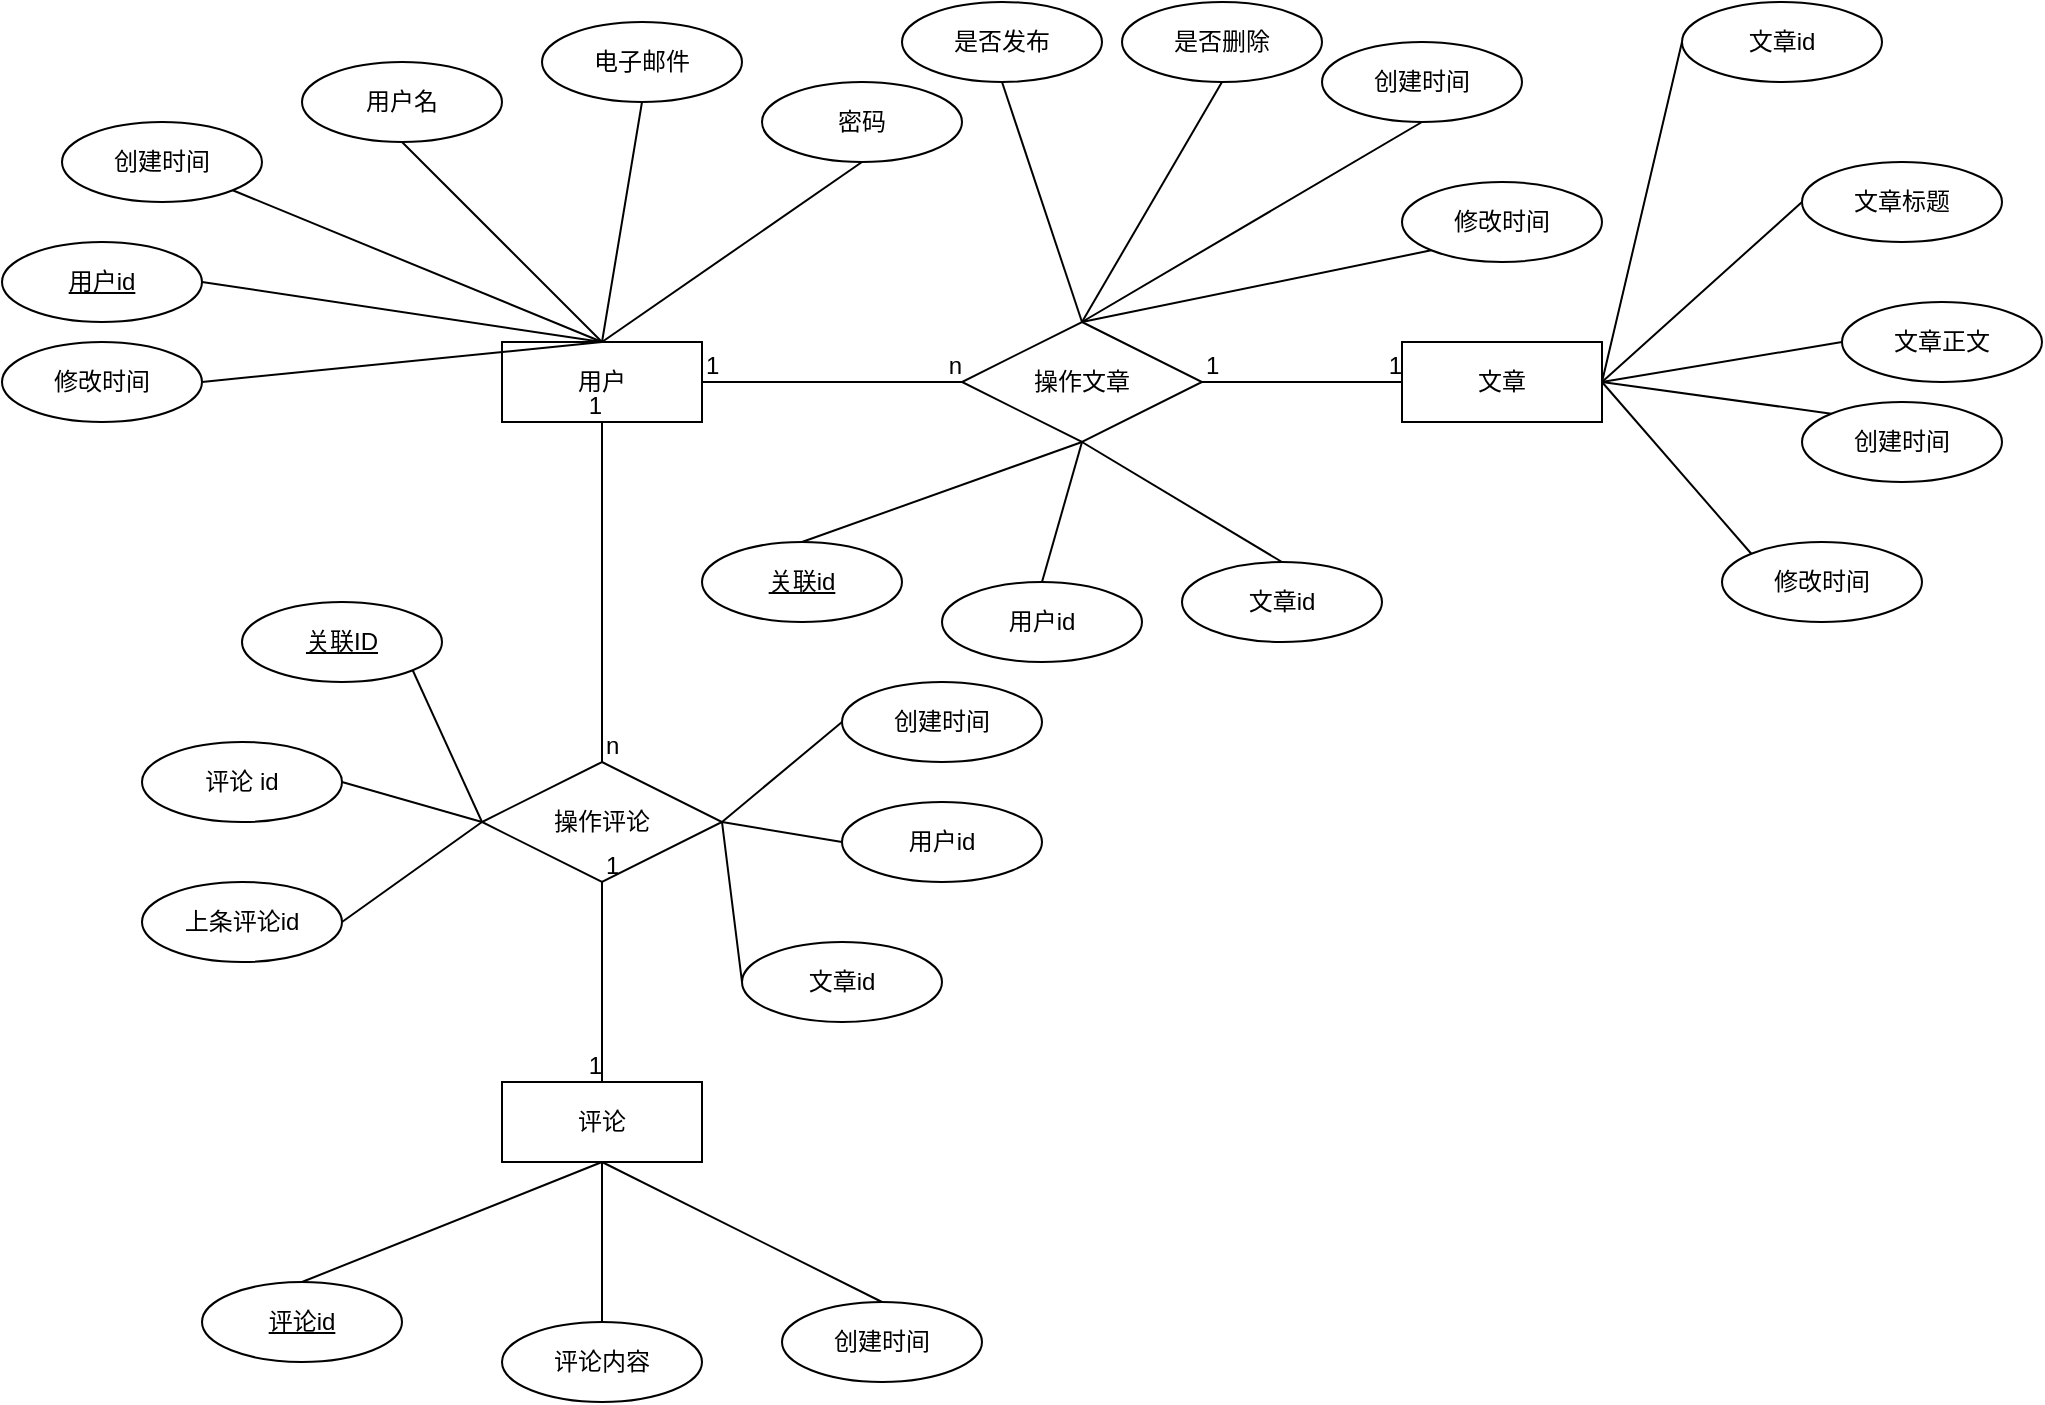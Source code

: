 <mxfile version="13.10.9" type="github">
  <diagram id="R2lEEEUBdFMjLlhIrx00" name="Page-1">
    <mxGraphModel dx="1186" dy="698" grid="1" gridSize="10" guides="1" tooltips="1" connect="1" arrows="1" fold="1" page="1" pageScale="1" pageWidth="3300" pageHeight="4681" math="0" shadow="0" extFonts="Permanent Marker^https://fonts.googleapis.com/css?family=Permanent+Marker">
      <root>
        <mxCell id="0" />
        <mxCell id="1" parent="0" />
        <mxCell id="RQSsfbUJg3KDopez4fO7-1" value="操作文章" style="shape=rhombus;perimeter=rhombusPerimeter;whiteSpace=wrap;html=1;align=center;" vertex="1" parent="1">
          <mxGeometry x="520" y="310" width="120" height="60" as="geometry" />
        </mxCell>
        <mxCell id="RQSsfbUJg3KDopez4fO7-2" value="用户名" style="ellipse;whiteSpace=wrap;html=1;align=center;" vertex="1" parent="1">
          <mxGeometry x="190" y="180" width="100" height="40" as="geometry" />
        </mxCell>
        <mxCell id="RQSsfbUJg3KDopez4fO7-3" value="用户" style="whiteSpace=wrap;html=1;align=center;" vertex="1" parent="1">
          <mxGeometry x="290" y="320" width="100" height="40" as="geometry" />
        </mxCell>
        <mxCell id="RQSsfbUJg3KDopez4fO7-4" value="评论" style="whiteSpace=wrap;html=1;align=center;" vertex="1" parent="1">
          <mxGeometry x="290" y="690" width="100" height="40" as="geometry" />
        </mxCell>
        <mxCell id="RQSsfbUJg3KDopez4fO7-5" value="文章" style="whiteSpace=wrap;html=1;align=center;" vertex="1" parent="1">
          <mxGeometry x="740" y="320" width="100" height="40" as="geometry" />
        </mxCell>
        <mxCell id="RQSsfbUJg3KDopez4fO7-6" value="" style="endArrow=none;html=1;rounded=0;exitX=1;exitY=0.5;exitDx=0;exitDy=0;entryX=0;entryY=0.5;entryDx=0;entryDy=0;" edge="1" parent="1" source="RQSsfbUJg3KDopez4fO7-3" target="RQSsfbUJg3KDopez4fO7-1">
          <mxGeometry relative="1" as="geometry">
            <mxPoint x="410" y="390" as="sourcePoint" />
            <mxPoint x="570" y="390" as="targetPoint" />
          </mxGeometry>
        </mxCell>
        <mxCell id="RQSsfbUJg3KDopez4fO7-7" value="1" style="resizable=0;html=1;align=left;verticalAlign=bottom;" connectable="0" vertex="1" parent="RQSsfbUJg3KDopez4fO7-6">
          <mxGeometry x="-1" relative="1" as="geometry" />
        </mxCell>
        <mxCell id="RQSsfbUJg3KDopez4fO7-8" value="n" style="resizable=0;html=1;align=right;verticalAlign=bottom;" connectable="0" vertex="1" parent="RQSsfbUJg3KDopez4fO7-6">
          <mxGeometry x="1" relative="1" as="geometry" />
        </mxCell>
        <mxCell id="RQSsfbUJg3KDopez4fO7-9" value="" style="endArrow=none;html=1;rounded=0;exitX=1;exitY=0.5;exitDx=0;exitDy=0;entryX=0;entryY=0.5;entryDx=0;entryDy=0;" edge="1" parent="1" source="RQSsfbUJg3KDopez4fO7-1" target="RQSsfbUJg3KDopez4fO7-5">
          <mxGeometry relative="1" as="geometry">
            <mxPoint x="580" y="410" as="sourcePoint" />
            <mxPoint x="740" y="410" as="targetPoint" />
          </mxGeometry>
        </mxCell>
        <mxCell id="RQSsfbUJg3KDopez4fO7-10" value="1" style="resizable=0;html=1;align=left;verticalAlign=bottom;" connectable="0" vertex="1" parent="RQSsfbUJg3KDopez4fO7-9">
          <mxGeometry x="-1" relative="1" as="geometry" />
        </mxCell>
        <mxCell id="RQSsfbUJg3KDopez4fO7-11" value="1" style="resizable=0;html=1;align=right;verticalAlign=bottom;" connectable="0" vertex="1" parent="RQSsfbUJg3KDopez4fO7-9">
          <mxGeometry x="1" relative="1" as="geometry" />
        </mxCell>
        <mxCell id="RQSsfbUJg3KDopez4fO7-12" value="电子邮件" style="ellipse;whiteSpace=wrap;html=1;align=center;" vertex="1" parent="1">
          <mxGeometry x="310" y="160" width="100" height="40" as="geometry" />
        </mxCell>
        <mxCell id="RQSsfbUJg3KDopez4fO7-13" value="密码" style="ellipse;whiteSpace=wrap;html=1;align=center;" vertex="1" parent="1">
          <mxGeometry x="420" y="190" width="100" height="40" as="geometry" />
        </mxCell>
        <mxCell id="RQSsfbUJg3KDopez4fO7-14" value="" style="endArrow=none;html=1;rounded=0;exitX=0.5;exitY=1;exitDx=0;exitDy=0;entryX=0.5;entryY=0;entryDx=0;entryDy=0;" edge="1" parent="1" source="RQSsfbUJg3KDopez4fO7-2" target="RQSsfbUJg3KDopez4fO7-3">
          <mxGeometry relative="1" as="geometry">
            <mxPoint x="340" y="320" as="sourcePoint" />
            <mxPoint x="320" y="310" as="targetPoint" />
          </mxGeometry>
        </mxCell>
        <mxCell id="RQSsfbUJg3KDopez4fO7-15" value="" style="endArrow=none;html=1;rounded=0;entryX=0.5;entryY=1;entryDx=0;entryDy=0;" edge="1" parent="1" target="RQSsfbUJg3KDopez4fO7-12">
          <mxGeometry relative="1" as="geometry">
            <mxPoint x="340" y="320" as="sourcePoint" />
            <mxPoint x="500" y="320" as="targetPoint" />
          </mxGeometry>
        </mxCell>
        <mxCell id="RQSsfbUJg3KDopez4fO7-16" value="" style="endArrow=none;html=1;rounded=0;entryX=0.5;entryY=1;entryDx=0;entryDy=0;" edge="1" parent="1" target="RQSsfbUJg3KDopez4fO7-13">
          <mxGeometry relative="1" as="geometry">
            <mxPoint x="340" y="320" as="sourcePoint" />
            <mxPoint x="500" y="210" as="targetPoint" />
          </mxGeometry>
        </mxCell>
        <mxCell id="RQSsfbUJg3KDopez4fO7-18" value="操作评论" style="shape=rhombus;perimeter=rhombusPerimeter;whiteSpace=wrap;html=1;align=center;" vertex="1" parent="1">
          <mxGeometry x="280" y="530" width="120" height="60" as="geometry" />
        </mxCell>
        <mxCell id="RQSsfbUJg3KDopez4fO7-19" value="" style="endArrow=none;html=1;rounded=0;exitX=0.5;exitY=0;exitDx=0;exitDy=0;entryX=0.5;entryY=1;entryDx=0;entryDy=0;" edge="1" parent="1" source="RQSsfbUJg3KDopez4fO7-18" target="RQSsfbUJg3KDopez4fO7-3">
          <mxGeometry relative="1" as="geometry">
            <mxPoint x="340" y="320" as="sourcePoint" />
            <mxPoint x="500" y="320" as="targetPoint" />
          </mxGeometry>
        </mxCell>
        <mxCell id="RQSsfbUJg3KDopez4fO7-20" value="n" style="resizable=0;html=1;align=left;verticalAlign=bottom;" connectable="0" vertex="1" parent="RQSsfbUJg3KDopez4fO7-19">
          <mxGeometry x="-1" relative="1" as="geometry" />
        </mxCell>
        <mxCell id="RQSsfbUJg3KDopez4fO7-21" value="1" style="resizable=0;html=1;align=right;verticalAlign=bottom;" connectable="0" vertex="1" parent="RQSsfbUJg3KDopez4fO7-19">
          <mxGeometry x="1" relative="1" as="geometry" />
        </mxCell>
        <mxCell id="RQSsfbUJg3KDopez4fO7-22" value="" style="endArrow=none;html=1;rounded=0;exitX=0.5;exitY=1;exitDx=0;exitDy=0;entryX=0.5;entryY=0;entryDx=0;entryDy=0;" edge="1" parent="1" source="RQSsfbUJg3KDopez4fO7-18" target="RQSsfbUJg3KDopez4fO7-4">
          <mxGeometry relative="1" as="geometry">
            <mxPoint x="340" y="320" as="sourcePoint" />
            <mxPoint x="500" y="320" as="targetPoint" />
          </mxGeometry>
        </mxCell>
        <mxCell id="RQSsfbUJg3KDopez4fO7-23" value="1" style="resizable=0;html=1;align=left;verticalAlign=bottom;" connectable="0" vertex="1" parent="RQSsfbUJg3KDopez4fO7-22">
          <mxGeometry x="-1" relative="1" as="geometry" />
        </mxCell>
        <mxCell id="RQSsfbUJg3KDopez4fO7-24" value="1" style="resizable=0;html=1;align=right;verticalAlign=bottom;" connectable="0" vertex="1" parent="RQSsfbUJg3KDopez4fO7-22">
          <mxGeometry x="1" relative="1" as="geometry" />
        </mxCell>
        <mxCell id="RQSsfbUJg3KDopez4fO7-25" value="创建时间" style="ellipse;whiteSpace=wrap;html=1;align=center;" vertex="1" parent="1">
          <mxGeometry x="70" y="210" width="100" height="40" as="geometry" />
        </mxCell>
        <mxCell id="RQSsfbUJg3KDopez4fO7-26" value="用户id" style="ellipse;whiteSpace=wrap;html=1;align=center;fontStyle=4" vertex="1" parent="1">
          <mxGeometry x="40" y="270" width="100" height="40" as="geometry" />
        </mxCell>
        <mxCell id="RQSsfbUJg3KDopez4fO7-27" value="" style="endArrow=none;html=1;rounded=0;entryX=1;entryY=0.5;entryDx=0;entryDy=0;" edge="1" parent="1" target="RQSsfbUJg3KDopez4fO7-26">
          <mxGeometry relative="1" as="geometry">
            <mxPoint x="340" y="320" as="sourcePoint" />
            <mxPoint x="500" y="320" as="targetPoint" />
          </mxGeometry>
        </mxCell>
        <mxCell id="RQSsfbUJg3KDopez4fO7-28" value="" style="endArrow=none;html=1;rounded=0;entryX=1;entryY=1;entryDx=0;entryDy=0;" edge="1" parent="1" target="RQSsfbUJg3KDopez4fO7-25">
          <mxGeometry relative="1" as="geometry">
            <mxPoint x="340" y="320" as="sourcePoint" />
            <mxPoint x="500" y="320" as="targetPoint" />
          </mxGeometry>
        </mxCell>
        <mxCell id="RQSsfbUJg3KDopez4fO7-29" value="修改时间" style="ellipse;whiteSpace=wrap;html=1;align=center;fontStyle=0;" vertex="1" parent="1">
          <mxGeometry x="40" y="320" width="100" height="40" as="geometry" />
        </mxCell>
        <mxCell id="RQSsfbUJg3KDopez4fO7-30" value="" style="endArrow=none;html=1;rounded=0;entryX=1;entryY=0.5;entryDx=0;entryDy=0;" edge="1" parent="1" target="RQSsfbUJg3KDopez4fO7-29">
          <mxGeometry relative="1" as="geometry">
            <mxPoint x="340" y="320" as="sourcePoint" />
            <mxPoint x="580" y="390" as="targetPoint" />
          </mxGeometry>
        </mxCell>
        <mxCell id="RQSsfbUJg3KDopez4fO7-31" value="关联id" style="ellipse;whiteSpace=wrap;html=1;align=center;fontStyle=4" vertex="1" parent="1">
          <mxGeometry x="390" y="420" width="100" height="40" as="geometry" />
        </mxCell>
        <mxCell id="RQSsfbUJg3KDopez4fO7-32" value="文章id" style="ellipse;whiteSpace=wrap;html=1;align=center;" vertex="1" parent="1">
          <mxGeometry x="630" y="430" width="100" height="40" as="geometry" />
        </mxCell>
        <mxCell id="RQSsfbUJg3KDopez4fO7-33" value="用户id" style="ellipse;whiteSpace=wrap;html=1;align=center;" vertex="1" parent="1">
          <mxGeometry x="510" y="440" width="100" height="40" as="geometry" />
        </mxCell>
        <mxCell id="RQSsfbUJg3KDopez4fO7-34" value="" style="endArrow=none;html=1;rounded=0;exitX=0.5;exitY=1;exitDx=0;exitDy=0;entryX=0.5;entryY=0;entryDx=0;entryDy=0;" edge="1" parent="1" source="RQSsfbUJg3KDopez4fO7-1" target="RQSsfbUJg3KDopez4fO7-31">
          <mxGeometry relative="1" as="geometry">
            <mxPoint x="420" y="380" as="sourcePoint" />
            <mxPoint x="580" y="380" as="targetPoint" />
          </mxGeometry>
        </mxCell>
        <mxCell id="RQSsfbUJg3KDopez4fO7-35" value="" style="endArrow=none;html=1;rounded=0;exitX=0.5;exitY=1;exitDx=0;exitDy=0;entryX=0.5;entryY=0;entryDx=0;entryDy=0;" edge="1" parent="1" source="RQSsfbUJg3KDopez4fO7-1" target="RQSsfbUJg3KDopez4fO7-33">
          <mxGeometry relative="1" as="geometry">
            <mxPoint x="420" y="380" as="sourcePoint" />
            <mxPoint x="590" y="470" as="targetPoint" />
          </mxGeometry>
        </mxCell>
        <mxCell id="RQSsfbUJg3KDopez4fO7-36" value="" style="endArrow=none;html=1;rounded=0;exitX=0.5;exitY=1;exitDx=0;exitDy=0;entryX=0.5;entryY=0;entryDx=0;entryDy=0;" edge="1" parent="1" source="RQSsfbUJg3KDopez4fO7-1" target="RQSsfbUJg3KDopez4fO7-32">
          <mxGeometry relative="1" as="geometry">
            <mxPoint x="420" y="380" as="sourcePoint" />
            <mxPoint x="580" y="380" as="targetPoint" />
          </mxGeometry>
        </mxCell>
        <mxCell id="RQSsfbUJg3KDopez4fO7-37" value="创建时间" style="ellipse;whiteSpace=wrap;html=1;align=center;" vertex="1" parent="1">
          <mxGeometry x="700" y="170" width="100" height="40" as="geometry" />
        </mxCell>
        <mxCell id="RQSsfbUJg3KDopez4fO7-40" value="" style="endArrow=none;html=1;rounded=0;exitX=0.5;exitY=1;exitDx=0;exitDy=0;entryX=0.5;entryY=0;entryDx=0;entryDy=0;" edge="1" parent="1" source="RQSsfbUJg3KDopez4fO7-44" target="RQSsfbUJg3KDopez4fO7-1">
          <mxGeometry relative="1" as="geometry">
            <mxPoint x="520" y="180" as="sourcePoint" />
            <mxPoint x="580" y="380" as="targetPoint" />
          </mxGeometry>
        </mxCell>
        <mxCell id="RQSsfbUJg3KDopez4fO7-41" value="" style="endArrow=none;html=1;rounded=0;exitX=0.5;exitY=0;exitDx=0;exitDy=0;entryX=0.5;entryY=1;entryDx=0;entryDy=0;" edge="1" parent="1" source="RQSsfbUJg3KDopez4fO7-1" target="RQSsfbUJg3KDopez4fO7-37">
          <mxGeometry relative="1" as="geometry">
            <mxPoint x="420" y="380" as="sourcePoint" />
            <mxPoint x="580" y="380" as="targetPoint" />
          </mxGeometry>
        </mxCell>
        <mxCell id="RQSsfbUJg3KDopez4fO7-42" value="是否删除" style="ellipse;whiteSpace=wrap;html=1;align=center;" vertex="1" parent="1">
          <mxGeometry x="600" y="150" width="100" height="40" as="geometry" />
        </mxCell>
        <mxCell id="RQSsfbUJg3KDopez4fO7-43" value="" style="endArrow=none;html=1;rounded=0;exitX=0.5;exitY=0;exitDx=0;exitDy=0;entryX=0.5;entryY=1;entryDx=0;entryDy=0;" edge="1" parent="1" source="RQSsfbUJg3KDopez4fO7-1" target="RQSsfbUJg3KDopez4fO7-42">
          <mxGeometry relative="1" as="geometry">
            <mxPoint x="420" y="380" as="sourcePoint" />
            <mxPoint x="580" y="380" as="targetPoint" />
          </mxGeometry>
        </mxCell>
        <mxCell id="RQSsfbUJg3KDopez4fO7-44" value="是否发布" style="ellipse;whiteSpace=wrap;html=1;align=center;" vertex="1" parent="1">
          <mxGeometry x="490" y="150" width="100" height="40" as="geometry" />
        </mxCell>
        <mxCell id="RQSsfbUJg3KDopez4fO7-45" value="修改时间" style="ellipse;whiteSpace=wrap;html=1;align=center;" vertex="1" parent="1">
          <mxGeometry x="740" y="240" width="100" height="40" as="geometry" />
        </mxCell>
        <mxCell id="RQSsfbUJg3KDopez4fO7-46" value="" style="endArrow=none;html=1;rounded=0;exitX=0.5;exitY=0;exitDx=0;exitDy=0;entryX=0;entryY=1;entryDx=0;entryDy=0;" edge="1" parent="1" source="RQSsfbUJg3KDopez4fO7-1" target="RQSsfbUJg3KDopez4fO7-45">
          <mxGeometry relative="1" as="geometry">
            <mxPoint x="420" y="380" as="sourcePoint" />
            <mxPoint x="580" y="380" as="targetPoint" />
          </mxGeometry>
        </mxCell>
        <mxCell id="RQSsfbUJg3KDopez4fO7-47" value="文章正文" style="ellipse;whiteSpace=wrap;html=1;align=center;" vertex="1" parent="1">
          <mxGeometry x="960" y="300" width="100" height="40" as="geometry" />
        </mxCell>
        <mxCell id="RQSsfbUJg3KDopez4fO7-48" value="文章标题" style="ellipse;whiteSpace=wrap;html=1;align=center;" vertex="1" parent="1">
          <mxGeometry x="940" y="230" width="100" height="40" as="geometry" />
        </mxCell>
        <mxCell id="RQSsfbUJg3KDopez4fO7-49" value="创建时间" style="ellipse;whiteSpace=wrap;html=1;align=center;" vertex="1" parent="1">
          <mxGeometry x="940" y="350" width="100" height="40" as="geometry" />
        </mxCell>
        <mxCell id="RQSsfbUJg3KDopez4fO7-50" value="修改时间" style="ellipse;whiteSpace=wrap;html=1;align=center;" vertex="1" parent="1">
          <mxGeometry x="900" y="420" width="100" height="40" as="geometry" />
        </mxCell>
        <mxCell id="RQSsfbUJg3KDopez4fO7-51" value="" style="endArrow=none;html=1;rounded=0;exitX=1;exitY=0.5;exitDx=0;exitDy=0;entryX=0;entryY=0;entryDx=0;entryDy=0;" edge="1" parent="1" source="RQSsfbUJg3KDopez4fO7-5" target="RQSsfbUJg3KDopez4fO7-50">
          <mxGeometry relative="1" as="geometry">
            <mxPoint x="480" y="450" as="sourcePoint" />
            <mxPoint x="640" y="450" as="targetPoint" />
          </mxGeometry>
        </mxCell>
        <mxCell id="RQSsfbUJg3KDopez4fO7-52" value="" style="endArrow=none;html=1;rounded=0;exitX=1;exitY=0.5;exitDx=0;exitDy=0;entryX=0;entryY=0;entryDx=0;entryDy=0;" edge="1" parent="1" source="RQSsfbUJg3KDopez4fO7-5" target="RQSsfbUJg3KDopez4fO7-49">
          <mxGeometry relative="1" as="geometry">
            <mxPoint x="480" y="450" as="sourcePoint" />
            <mxPoint x="640" y="450" as="targetPoint" />
          </mxGeometry>
        </mxCell>
        <mxCell id="RQSsfbUJg3KDopez4fO7-53" value="" style="endArrow=none;html=1;rounded=0;exitX=1;exitY=0.5;exitDx=0;exitDy=0;entryX=0;entryY=0.5;entryDx=0;entryDy=0;" edge="1" parent="1" source="RQSsfbUJg3KDopez4fO7-5" target="RQSsfbUJg3KDopez4fO7-47">
          <mxGeometry relative="1" as="geometry">
            <mxPoint x="840" y="340" as="sourcePoint" />
            <mxPoint x="640" y="450" as="targetPoint" />
          </mxGeometry>
        </mxCell>
        <mxCell id="RQSsfbUJg3KDopez4fO7-54" value="" style="endArrow=none;html=1;rounded=0;exitX=1;exitY=0.5;exitDx=0;exitDy=0;entryX=0;entryY=0.5;entryDx=0;entryDy=0;" edge="1" parent="1" source="RQSsfbUJg3KDopez4fO7-5" target="RQSsfbUJg3KDopez4fO7-48">
          <mxGeometry relative="1" as="geometry">
            <mxPoint x="480" y="450" as="sourcePoint" />
            <mxPoint x="640" y="450" as="targetPoint" />
          </mxGeometry>
        </mxCell>
        <mxCell id="RQSsfbUJg3KDopez4fO7-55" value="文章id" style="ellipse;whiteSpace=wrap;html=1;align=center;" vertex="1" parent="1">
          <mxGeometry x="880" y="150" width="100" height="40" as="geometry" />
        </mxCell>
        <mxCell id="RQSsfbUJg3KDopez4fO7-56" value="" style="endArrow=none;html=1;rounded=0;exitX=1;exitY=0.5;exitDx=0;exitDy=0;entryX=0;entryY=0.5;entryDx=0;entryDy=0;" edge="1" parent="1" source="RQSsfbUJg3KDopez4fO7-5" target="RQSsfbUJg3KDopez4fO7-55">
          <mxGeometry relative="1" as="geometry">
            <mxPoint x="840" y="340" as="sourcePoint" />
            <mxPoint x="640" y="450" as="targetPoint" />
          </mxGeometry>
        </mxCell>
        <mxCell id="RQSsfbUJg3KDopez4fO7-58" value="关联ID" style="ellipse;whiteSpace=wrap;html=1;align=center;fontStyle=4" vertex="1" parent="1">
          <mxGeometry x="160" y="450" width="100" height="40" as="geometry" />
        </mxCell>
        <mxCell id="RQSsfbUJg3KDopez4fO7-59" value="创建时间" style="ellipse;whiteSpace=wrap;html=1;align=center;" vertex="1" parent="1">
          <mxGeometry x="460" y="490" width="100" height="40" as="geometry" />
        </mxCell>
        <mxCell id="RQSsfbUJg3KDopez4fO7-60" value="文章id" style="ellipse;whiteSpace=wrap;html=1;align=center;" vertex="1" parent="1">
          <mxGeometry x="410" y="620" width="100" height="40" as="geometry" />
        </mxCell>
        <mxCell id="RQSsfbUJg3KDopez4fO7-61" value="上条评论id" style="ellipse;whiteSpace=wrap;html=1;align=center;" vertex="1" parent="1">
          <mxGeometry x="110" y="590" width="100" height="40" as="geometry" />
        </mxCell>
        <mxCell id="RQSsfbUJg3KDopez4fO7-62" value="评论 id" style="ellipse;whiteSpace=wrap;html=1;align=center;" vertex="1" parent="1">
          <mxGeometry x="110" y="520" width="100" height="40" as="geometry" />
        </mxCell>
        <mxCell id="RQSsfbUJg3KDopez4fO7-63" value="" style="endArrow=none;html=1;rounded=0;exitX=0;exitY=0.5;exitDx=0;exitDy=0;entryX=1;entryY=1;entryDx=0;entryDy=0;" edge="1" parent="1" source="RQSsfbUJg3KDopez4fO7-18" target="RQSsfbUJg3KDopez4fO7-58">
          <mxGeometry relative="1" as="geometry">
            <mxPoint x="480" y="470" as="sourcePoint" />
            <mxPoint x="640" y="470" as="targetPoint" />
          </mxGeometry>
        </mxCell>
        <mxCell id="RQSsfbUJg3KDopez4fO7-64" value="" style="endArrow=none;html=1;rounded=0;exitX=0;exitY=0.5;exitDx=0;exitDy=0;entryX=1;entryY=0.5;entryDx=0;entryDy=0;" edge="1" parent="1" source="RQSsfbUJg3KDopez4fO7-18" target="RQSsfbUJg3KDopez4fO7-62">
          <mxGeometry relative="1" as="geometry">
            <mxPoint x="480" y="470" as="sourcePoint" />
            <mxPoint x="640" y="470" as="targetPoint" />
          </mxGeometry>
        </mxCell>
        <mxCell id="RQSsfbUJg3KDopez4fO7-65" value="" style="endArrow=none;html=1;rounded=0;entryX=1;entryY=0.5;entryDx=0;entryDy=0;exitX=0;exitY=0.5;exitDx=0;exitDy=0;" edge="1" parent="1" source="RQSsfbUJg3KDopez4fO7-18" target="RQSsfbUJg3KDopez4fO7-61">
          <mxGeometry relative="1" as="geometry">
            <mxPoint x="280" y="530" as="sourcePoint" />
            <mxPoint x="640" y="470" as="targetPoint" />
          </mxGeometry>
        </mxCell>
        <mxCell id="RQSsfbUJg3KDopez4fO7-66" value="" style="endArrow=none;html=1;rounded=0;exitX=1;exitY=0.5;exitDx=0;exitDy=0;entryX=0;entryY=0.5;entryDx=0;entryDy=0;" edge="1" parent="1" source="RQSsfbUJg3KDopez4fO7-18" target="RQSsfbUJg3KDopez4fO7-59">
          <mxGeometry relative="1" as="geometry">
            <mxPoint x="480" y="470" as="sourcePoint" />
            <mxPoint x="640" y="470" as="targetPoint" />
          </mxGeometry>
        </mxCell>
        <mxCell id="RQSsfbUJg3KDopez4fO7-67" value="" style="endArrow=none;html=1;rounded=0;exitX=1;exitY=0.5;exitDx=0;exitDy=0;entryX=0;entryY=0.5;entryDx=0;entryDy=0;" edge="1" parent="1" source="RQSsfbUJg3KDopez4fO7-18" target="RQSsfbUJg3KDopez4fO7-60">
          <mxGeometry relative="1" as="geometry">
            <mxPoint x="480" y="470" as="sourcePoint" />
            <mxPoint x="640" y="470" as="targetPoint" />
          </mxGeometry>
        </mxCell>
        <mxCell id="RQSsfbUJg3KDopez4fO7-70" value="用户id" style="ellipse;whiteSpace=wrap;html=1;align=center;" vertex="1" parent="1">
          <mxGeometry x="460" y="550" width="100" height="40" as="geometry" />
        </mxCell>
        <mxCell id="RQSsfbUJg3KDopez4fO7-71" value="" style="endArrow=none;html=1;rounded=0;exitX=1;exitY=0.5;exitDx=0;exitDy=0;entryX=0;entryY=0.5;entryDx=0;entryDy=0;" edge="1" parent="1" source="RQSsfbUJg3KDopez4fO7-18" target="RQSsfbUJg3KDopez4fO7-70">
          <mxGeometry relative="1" as="geometry">
            <mxPoint x="480" y="470" as="sourcePoint" />
            <mxPoint x="640" y="470" as="targetPoint" />
          </mxGeometry>
        </mxCell>
        <mxCell id="RQSsfbUJg3KDopez4fO7-72" value="评论内容" style="ellipse;whiteSpace=wrap;html=1;align=center;" vertex="1" parent="1">
          <mxGeometry x="290" y="810" width="100" height="40" as="geometry" />
        </mxCell>
        <mxCell id="RQSsfbUJg3KDopez4fO7-73" value="创建时间" style="ellipse;whiteSpace=wrap;html=1;align=center;" vertex="1" parent="1">
          <mxGeometry x="430" y="800" width="100" height="40" as="geometry" />
        </mxCell>
        <mxCell id="RQSsfbUJg3KDopez4fO7-74" value="评论id" style="ellipse;whiteSpace=wrap;html=1;align=center;fontStyle=4" vertex="1" parent="1">
          <mxGeometry x="140" y="790" width="100" height="40" as="geometry" />
        </mxCell>
        <mxCell id="RQSsfbUJg3KDopez4fO7-75" value="" style="endArrow=none;html=1;rounded=0;exitX=0.5;exitY=1;exitDx=0;exitDy=0;entryX=0.5;entryY=0;entryDx=0;entryDy=0;" edge="1" parent="1" source="RQSsfbUJg3KDopez4fO7-4" target="RQSsfbUJg3KDopez4fO7-74">
          <mxGeometry relative="1" as="geometry">
            <mxPoint x="480" y="650" as="sourcePoint" />
            <mxPoint x="640" y="650" as="targetPoint" />
          </mxGeometry>
        </mxCell>
        <mxCell id="RQSsfbUJg3KDopez4fO7-76" value="" style="endArrow=none;html=1;rounded=0;exitX=0.5;exitY=1;exitDx=0;exitDy=0;entryX=0.5;entryY=0;entryDx=0;entryDy=0;" edge="1" parent="1" source="RQSsfbUJg3KDopez4fO7-4" target="RQSsfbUJg3KDopez4fO7-72">
          <mxGeometry relative="1" as="geometry">
            <mxPoint x="480" y="650" as="sourcePoint" />
            <mxPoint x="640" y="650" as="targetPoint" />
          </mxGeometry>
        </mxCell>
        <mxCell id="RQSsfbUJg3KDopez4fO7-77" value="" style="endArrow=none;html=1;rounded=0;exitX=0.5;exitY=1;exitDx=0;exitDy=0;entryX=0.5;entryY=0;entryDx=0;entryDy=0;" edge="1" parent="1" source="RQSsfbUJg3KDopez4fO7-4" target="RQSsfbUJg3KDopez4fO7-73">
          <mxGeometry relative="1" as="geometry">
            <mxPoint x="480" y="650" as="sourcePoint" />
            <mxPoint x="640" y="650" as="targetPoint" />
          </mxGeometry>
        </mxCell>
      </root>
    </mxGraphModel>
  </diagram>
</mxfile>
